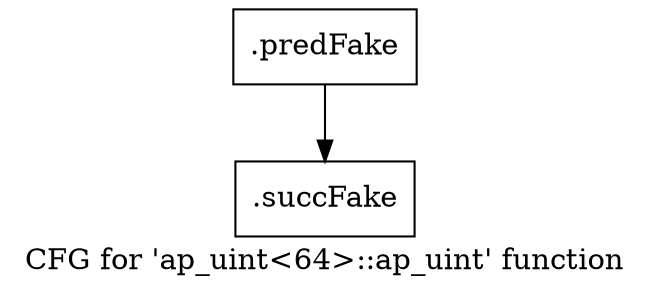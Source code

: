 digraph "CFG for 'ap_uint\<64\>::ap_uint' function" {
	label="CFG for 'ap_uint\<64\>::ap_uint' function";

	Node0x5cb5e90 [shape=record,filename="",linenumber="",label="{.predFake}"];
	Node0x5cb5e90 -> Node0x6150cc0[ callList="" memoryops="" filename="/mnt/xilinx/Vitis_HLS/2021.2/include/ap_int.h" execusionnum="3"];
	Node0x6150cc0 [shape=record,filename="/mnt/xilinx/Vitis_HLS/2021.2/include/ap_int.h",linenumber="321",label="{.succFake}"];
}
